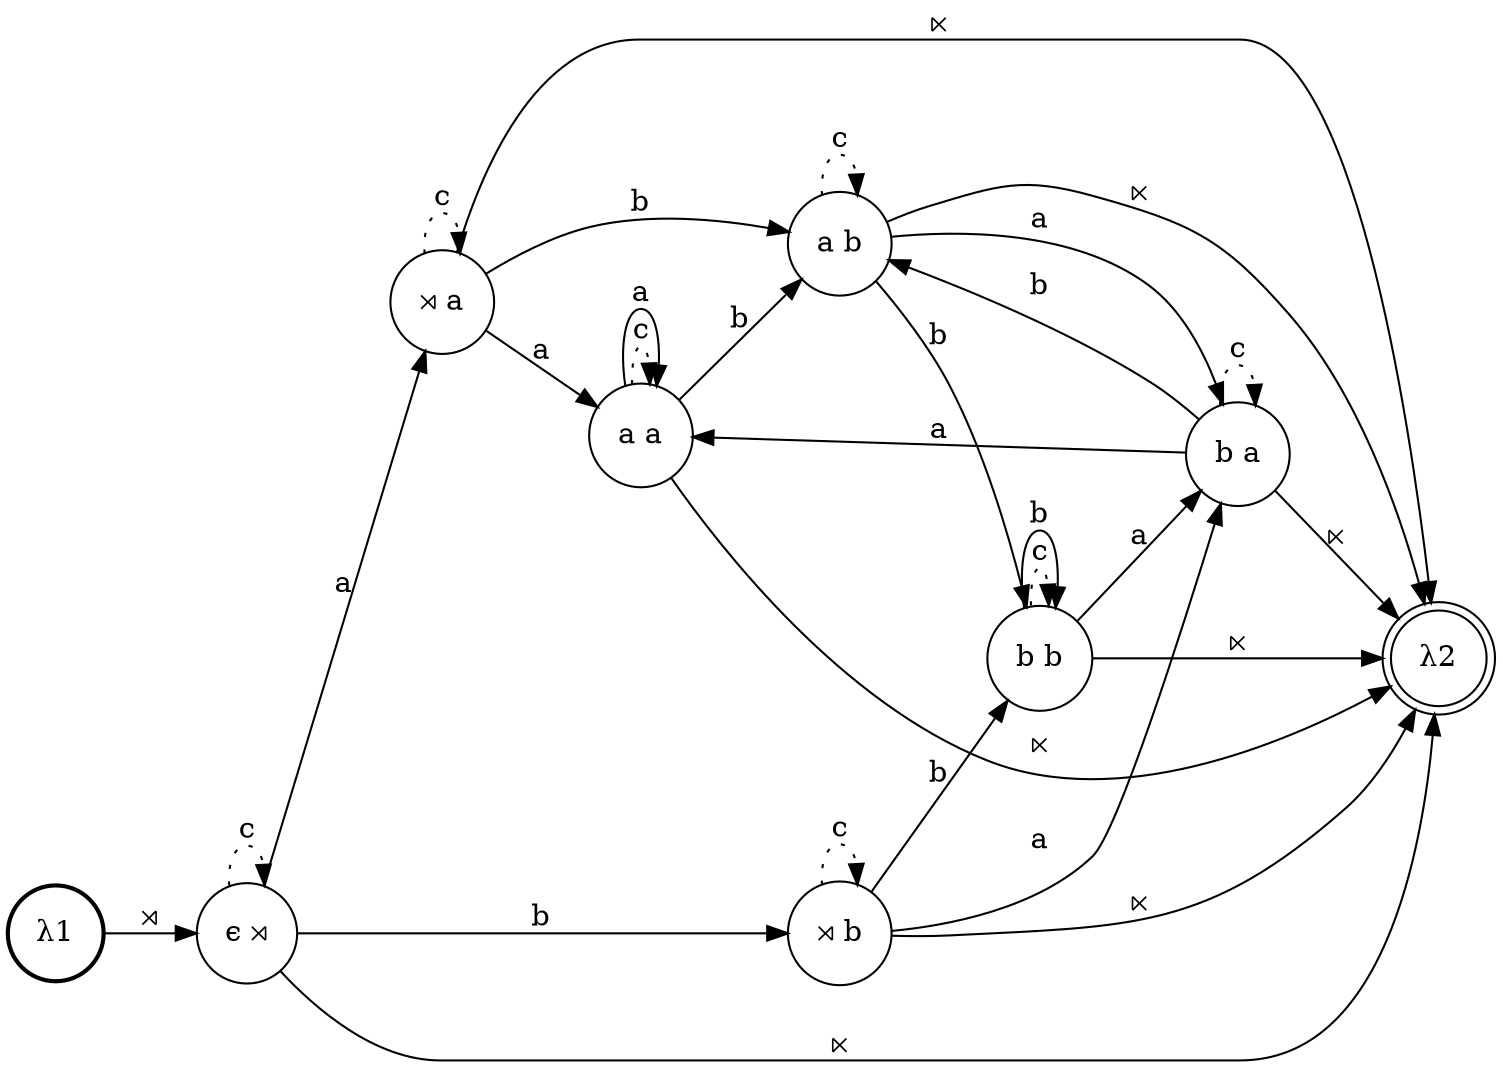 digraph G {
rankdir=LR;
0 [style=bold, shape=circle, label="λ1"]
1 [style=solid, shape=circle, label="⋊ a"]
2 [style=solid, shape=doublecircle, label="λ2"]
3 [style=solid, shape=circle, label="b b"]
4 [style=solid, shape=circle, label="b a"]
5 [style=solid, shape=circle, label="a a"]
6 [style=solid, shape=circle, label="a b"]
7 [style=solid, shape=circle, label="⋊ b"]
8 [style=solid, shape=circle, label="ϵ ⋊"]
7 -> 7 [style=dotted, label="c"]
8 -> 2 [style=solid, label="⋉"]
3 -> 3 [style=dotted, label="c"]
1 -> 2 [style=solid, label="⋉"]
4 -> 4 [style=dotted, label="c"]
6 -> 4 [style=solid, label="a"]
5 -> 2 [style=solid, label="⋉"]
6 -> 6 [style=dotted, label="c"]
1 -> 6 [style=solid, label="b"]
6 -> 2 [style=solid, label="⋉"]
5 -> 5 [style=dotted, label="c"]
1 -> 1 [style=dotted, label="c"]
4 -> 2 [style=solid, label="⋉"]
8 -> 8 [style=dotted, label="c"]
3 -> 2 [style=solid, label="⋉"]
4 -> 6 [style=solid, label="b"]
4 -> 5 [style=solid, label="a"]
3 -> 3 [style=solid, label="b"]
7 -> 3 [style=solid, label="b"]
3 -> 4 [style=solid, label="a"]
1 -> 5 [style=solid, label="a"]
0 -> 8 [style=solid, label="⋊"]
5 -> 6 [style=solid, label="b"]
7 -> 4 [style=solid, label="a"]
8 -> 1 [style=solid, label="a"]
5 -> 5 [style=solid, label="a"]
7 -> 2 [style=solid, label="⋉"]
6 -> 3 [style=solid, label="b"]
8 -> 7 [style=solid, label="b"]
}
